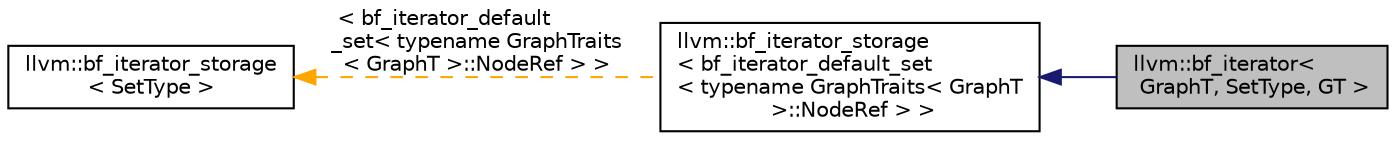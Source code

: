 digraph "llvm::bf_iterator&lt; GraphT, SetType, GT &gt;"
{
 // LATEX_PDF_SIZE
  bgcolor="transparent";
  edge [fontname="Helvetica",fontsize="10",labelfontname="Helvetica",labelfontsize="10"];
  node [fontname="Helvetica",fontsize="10",shape=record];
  rankdir="LR";
  Node1 [label="llvm::bf_iterator\<\l GraphT, SetType, GT \>",height=0.2,width=0.4,color="black", fillcolor="grey75", style="filled", fontcolor="black",tooltip=" "];
  Node2 -> Node1 [dir="back",color="midnightblue",fontsize="10",style="solid",fontname="Helvetica"];
  Node2 [label="llvm::bf_iterator_storage\l\< bf_iterator_default_set\l\< typename GraphTraits\< GraphT\l \>::NodeRef \> \>",height=0.2,width=0.4,color="black",URL="$classllvm_1_1bf__iterator__storage.html",tooltip=" "];
  Node3 -> Node2 [dir="back",color="orange",fontsize="10",style="dashed",label=" \< bf_iterator_default\l_set\< typename GraphTraits\l\< GraphT \>::NodeRef \> \>" ,fontname="Helvetica"];
  Node3 [label="llvm::bf_iterator_storage\l\< SetType \>",height=0.2,width=0.4,color="black",URL="$classllvm_1_1bf__iterator__storage.html",tooltip=" "];
}
